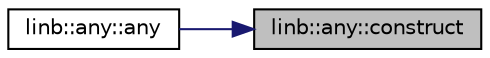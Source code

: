 digraph "linb::any::construct"
{
 // LATEX_PDF_SIZE
  edge [fontname="Helvetica",fontsize="10",labelfontname="Helvetica",labelfontsize="10"];
  node [fontname="Helvetica",fontsize="10",shape=record];
  rankdir="RL";
  Node1 [label="linb::any::construct",height=0.2,width=0.4,color="black", fillcolor="grey75", style="filled", fontcolor="black",tooltip=" "];
  Node1 -> Node2 [dir="back",color="midnightblue",fontsize="10",style="solid",fontname="Helvetica"];
  Node2 [label="linb::any::any",height=0.2,width=0.4,color="black", fillcolor="white", style="filled",URL="$classlinb_1_1any.html#ac8364f28330ef3d4b1533ce108d5596c",tooltip=" "];
}
